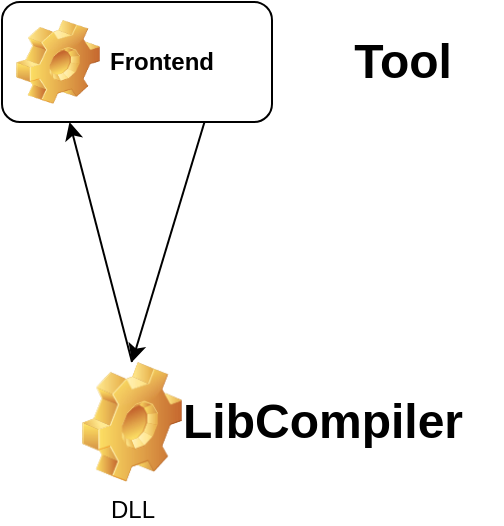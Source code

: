 <mxfile>
    <diagram id="WNTRl8o_nSE3Z-uStzDZ" name="Page-1">
        <mxGraphModel dx="1144" dy="698" grid="1" gridSize="10" guides="1" tooltips="1" connect="1" arrows="1" fold="1" page="1" pageScale="1" pageWidth="850" pageHeight="1100" math="0" shadow="0">
            <root>
                <mxCell id="0"/>
                <mxCell id="1" parent="0"/>
                <mxCell id="5" style="edgeStyle=none;html=1;exitX=0.5;exitY=0;exitDx=0;exitDy=0;entryX=0.25;entryY=1;entryDx=0;entryDy=0;" edge="1" parent="1" source="3" target="4">
                    <mxGeometry relative="1" as="geometry"/>
                </mxCell>
                <mxCell id="3" value="DLL" style="shape=image;html=1;verticalLabelPosition=bottom;verticalAlign=top;imageAspect=0;image=img/clipart/Gear_128x128.png" vertex="1" parent="1">
                    <mxGeometry x="400" y="310" width="50" height="60" as="geometry"/>
                </mxCell>
                <mxCell id="6" style="edgeStyle=none;html=1;exitX=0.75;exitY=1;exitDx=0;exitDy=0;entryX=0.5;entryY=0;entryDx=0;entryDy=0;" edge="1" parent="1" source="4" target="3">
                    <mxGeometry relative="1" as="geometry"/>
                </mxCell>
                <mxCell id="4" value="Frontend" style="label;whiteSpace=wrap;html=1;image=img/clipart/Gear_128x128.png" vertex="1" parent="1">
                    <mxGeometry x="360" y="130" width="135" height="60" as="geometry"/>
                </mxCell>
                <mxCell id="7" value="LibCompiler" style="text;strokeColor=none;fillColor=none;html=1;fontSize=24;fontStyle=1;verticalAlign=middle;align=center;" vertex="1" parent="1">
                    <mxGeometry x="470" y="320" width="100" height="40" as="geometry"/>
                </mxCell>
                <mxCell id="8" value="Tool" style="text;strokeColor=none;fillColor=none;html=1;fontSize=24;fontStyle=1;verticalAlign=middle;align=center;" vertex="1" parent="1">
                    <mxGeometry x="510" y="140" width="100" height="40" as="geometry"/>
                </mxCell>
            </root>
        </mxGraphModel>
    </diagram>
</mxfile>
